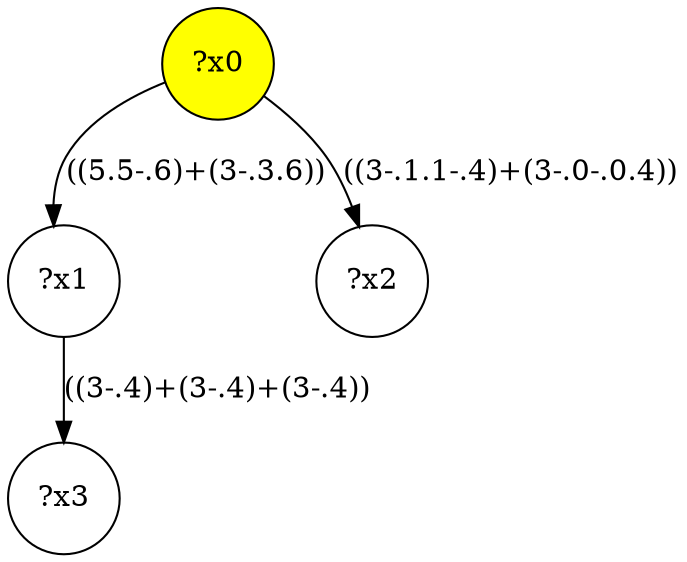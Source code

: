 digraph g {
	x0 [fillcolor="yellow", style="filled," shape=circle, label="?x0"];
	x1 [shape=circle, label="?x1"];
	x0 -> x1 [label="((5.5-.6)+(3-.3.6))"];
	x2 [shape=circle, label="?x2"];
	x0 -> x2 [label="((3-.1.1-.4)+(3-.0-.0.4))"];
	x3 [shape=circle, label="?x3"];
	x1 -> x3 [label="((3-.4)+(3-.4)+(3-.4))"];
}
